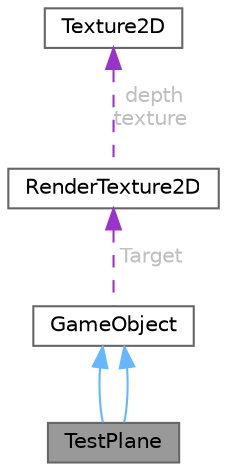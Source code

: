 digraph "TestPlane"
{
 // LATEX_PDF_SIZE
  bgcolor="transparent";
  edge [fontname=Helvetica,fontsize=10,labelfontname=Helvetica,labelfontsize=10];
  node [fontname=Helvetica,fontsize=10,shape=box,height=0.2,width=0.4];
  Node1 [id="Node000001",label="TestPlane",height=0.2,width=0.4,color="gray40", fillcolor="grey60", style="filled", fontcolor="black",tooltip=" "];
  Node2 -> Node1 [id="edge9_Node000001_Node000002",dir="back",color="steelblue1",style="solid",tooltip=" "];
  Node2 [id="Node000002",label="GameObject",height=0.2,width=0.4,color="gray40", fillcolor="white", style="filled",URL="$class_game_object.html",tooltip=" "];
  Node3 -> Node2 [id="edge10_Node000002_Node000003",dir="back",color="darkorchid3",style="dashed",tooltip=" ",label=" Target",fontcolor="grey" ];
  Node3 [id="Node000003",label="RenderTexture2D",height=0.2,width=0.4,color="gray40", fillcolor="white", style="filled",URL="$struct_render_texture2_d.html",tooltip=" "];
  Node4 -> Node3 [id="edge11_Node000003_Node000004",dir="back",color="darkorchid3",style="dashed",tooltip=" ",label=" depth\ntexture",fontcolor="grey" ];
  Node4 [id="Node000004",label="Texture2D",height=0.2,width=0.4,color="gray40", fillcolor="white", style="filled",URL="$struct_texture2_d.html",tooltip=" "];
  Node2 -> Node1 [id="edge12_Node000001_Node000002",dir="back",color="steelblue1",style="solid",tooltip=" "];
}
